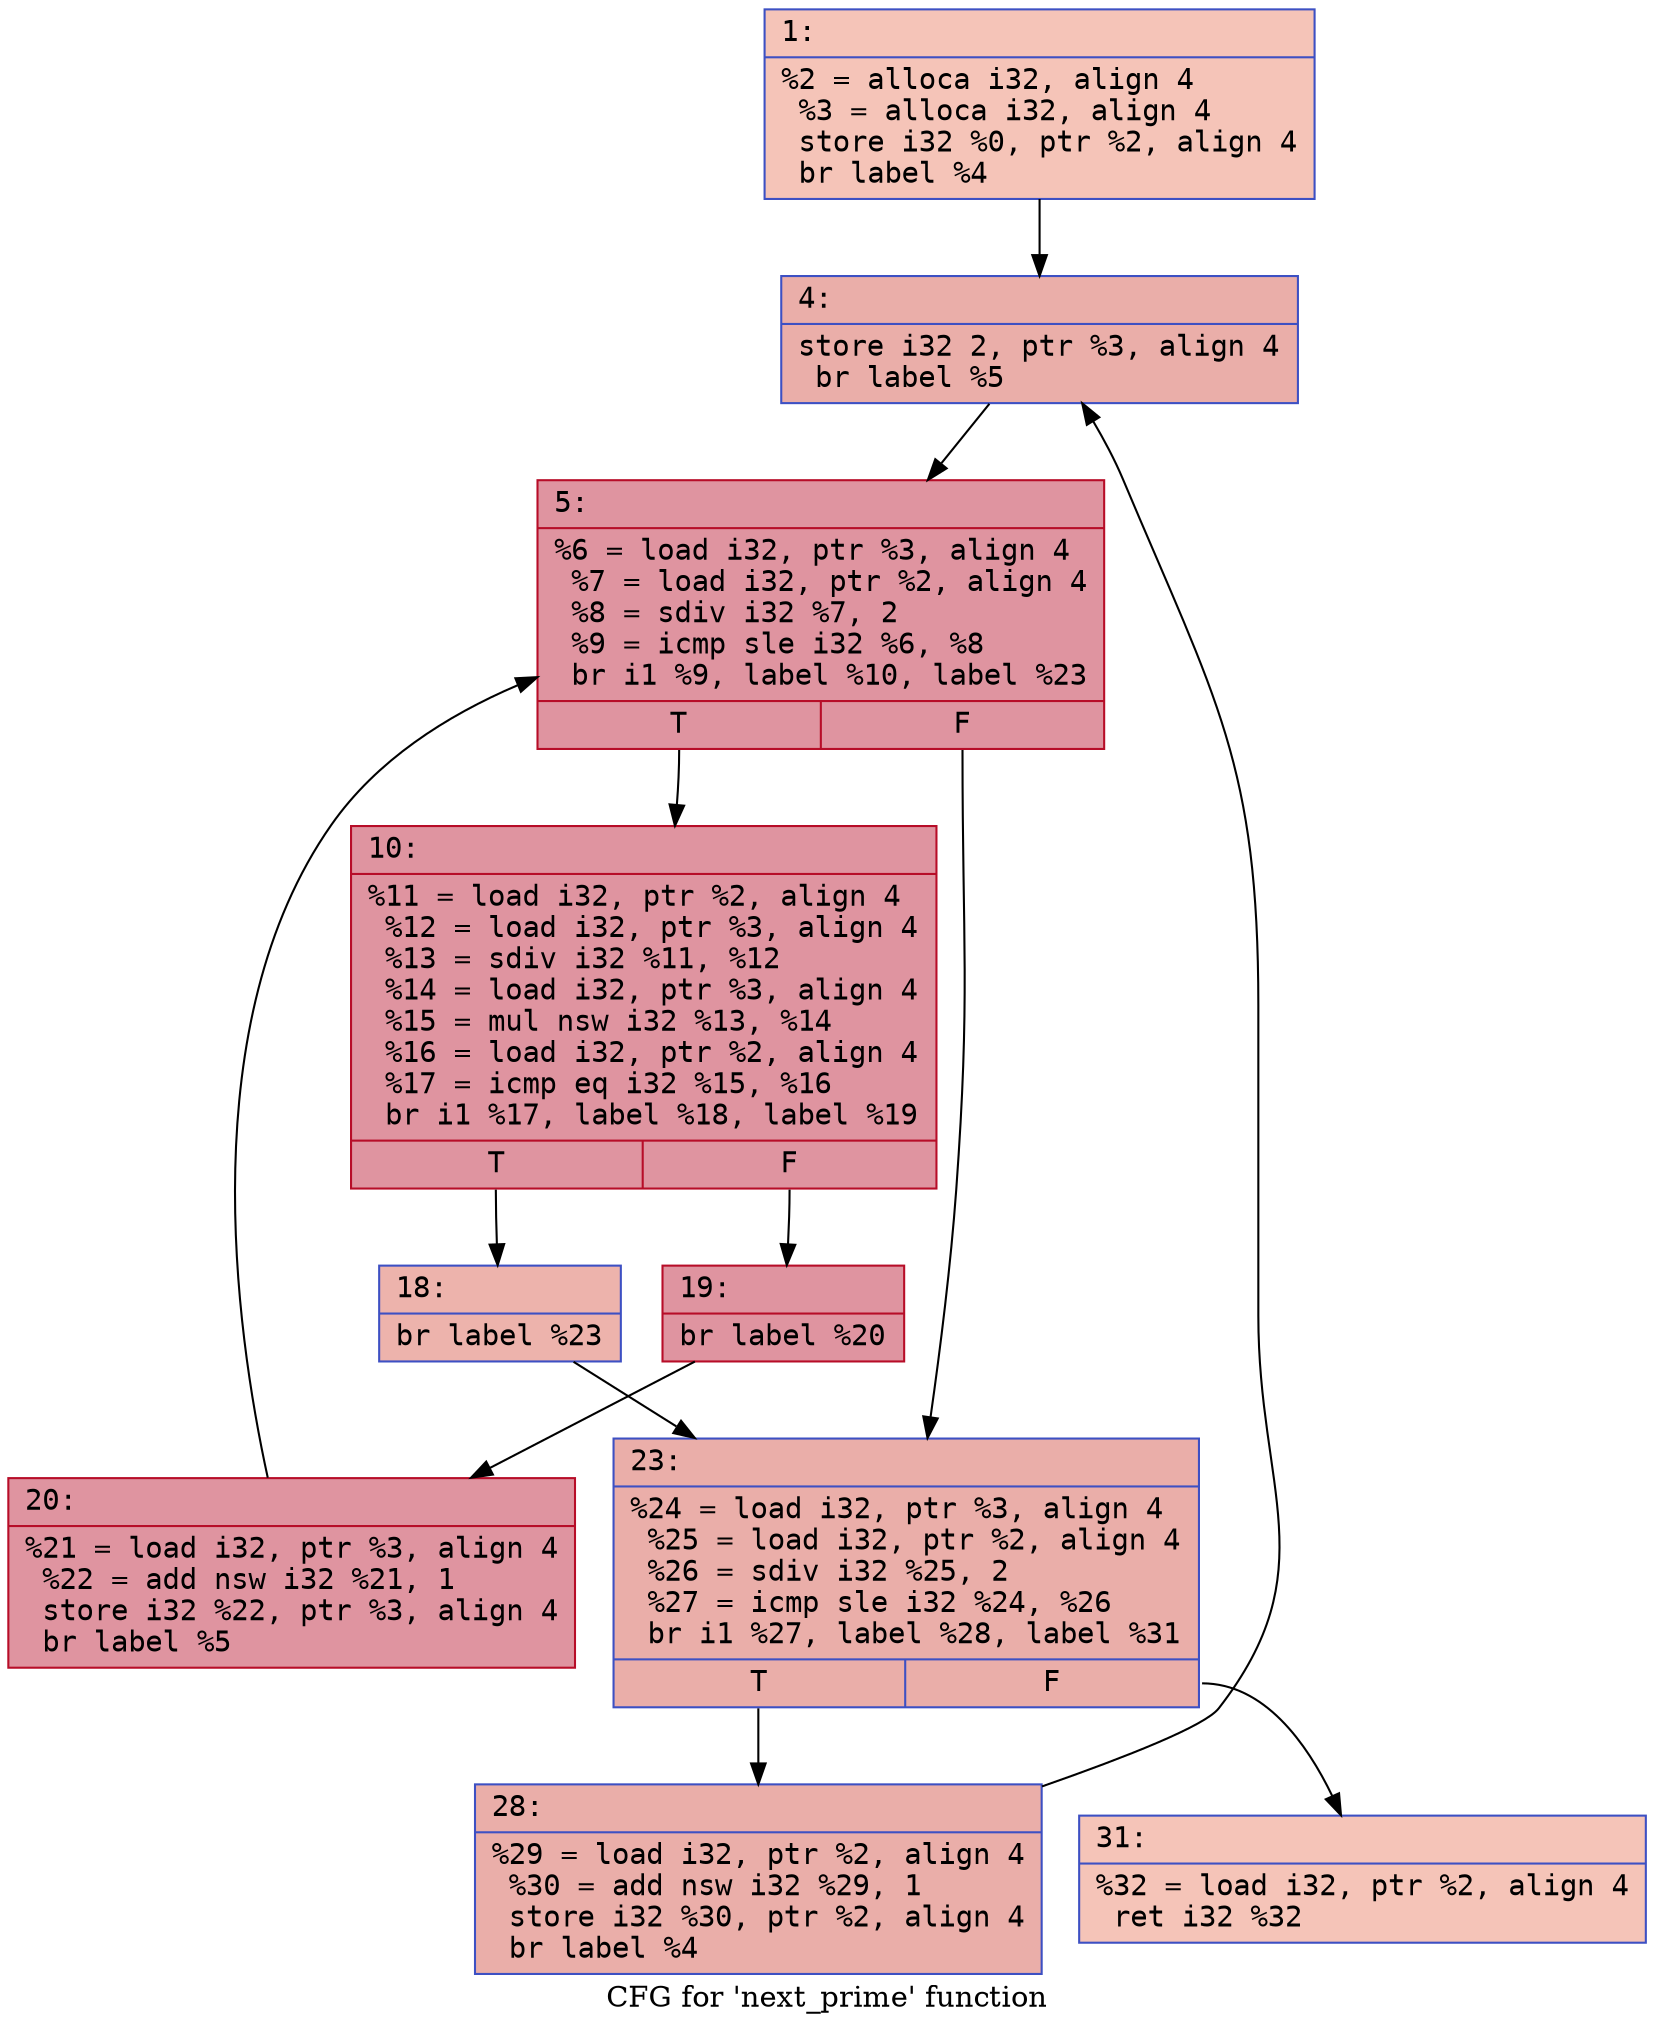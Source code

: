 digraph "CFG for 'next_prime' function" {
	label="CFG for 'next_prime' function";

	Node0x6000003ee990 [shape=record,color="#3d50c3ff", style=filled, fillcolor="#e97a5f70" fontname="Courier",label="{1:\l|  %2 = alloca i32, align 4\l  %3 = alloca i32, align 4\l  store i32 %0, ptr %2, align 4\l  br label %4\l}"];
	Node0x6000003ee990 -> Node0x6000003ee9e0[tooltip="1 -> 4\nProbability 100.00%" ];
	Node0x6000003ee9e0 [shape=record,color="#3d50c3ff", style=filled, fillcolor="#d0473d70" fontname="Courier",label="{4:\l|  store i32 2, ptr %3, align 4\l  br label %5\l}"];
	Node0x6000003ee9e0 -> Node0x6000003eea30[tooltip="4 -> 5\nProbability 100.00%" ];
	Node0x6000003eea30 [shape=record,color="#b70d28ff", style=filled, fillcolor="#b70d2870" fontname="Courier",label="{5:\l|  %6 = load i32, ptr %3, align 4\l  %7 = load i32, ptr %2, align 4\l  %8 = sdiv i32 %7, 2\l  %9 = icmp sle i32 %6, %8\l  br i1 %9, label %10, label %23\l|{<s0>T|<s1>F}}"];
	Node0x6000003eea30:s0 -> Node0x6000003eea80[tooltip="5 -> 10\nProbability 96.88%" ];
	Node0x6000003eea30:s1 -> Node0x6000003eebc0[tooltip="5 -> 23\nProbability 3.12%" ];
	Node0x6000003eea80 [shape=record,color="#b70d28ff", style=filled, fillcolor="#b70d2870" fontname="Courier",label="{10:\l|  %11 = load i32, ptr %2, align 4\l  %12 = load i32, ptr %3, align 4\l  %13 = sdiv i32 %11, %12\l  %14 = load i32, ptr %3, align 4\l  %15 = mul nsw i32 %13, %14\l  %16 = load i32, ptr %2, align 4\l  %17 = icmp eq i32 %15, %16\l  br i1 %17, label %18, label %19\l|{<s0>T|<s1>F}}"];
	Node0x6000003eea80:s0 -> Node0x6000003eead0[tooltip="10 -> 18\nProbability 3.12%" ];
	Node0x6000003eea80:s1 -> Node0x6000003eeb20[tooltip="10 -> 19\nProbability 96.88%" ];
	Node0x6000003eead0 [shape=record,color="#3d50c3ff", style=filled, fillcolor="#d6524470" fontname="Courier",label="{18:\l|  br label %23\l}"];
	Node0x6000003eead0 -> Node0x6000003eebc0[tooltip="18 -> 23\nProbability 100.00%" ];
	Node0x6000003eeb20 [shape=record,color="#b70d28ff", style=filled, fillcolor="#b70d2870" fontname="Courier",label="{19:\l|  br label %20\l}"];
	Node0x6000003eeb20 -> Node0x6000003eeb70[tooltip="19 -> 20\nProbability 100.00%" ];
	Node0x6000003eeb70 [shape=record,color="#b70d28ff", style=filled, fillcolor="#b70d2870" fontname="Courier",label="{20:\l|  %21 = load i32, ptr %3, align 4\l  %22 = add nsw i32 %21, 1\l  store i32 %22, ptr %3, align 4\l  br label %5\l}"];
	Node0x6000003eeb70 -> Node0x6000003eea30[tooltip="20 -> 5\nProbability 100.00%" ];
	Node0x6000003eebc0 [shape=record,color="#3d50c3ff", style=filled, fillcolor="#d0473d70" fontname="Courier",label="{23:\l|  %24 = load i32, ptr %3, align 4\l  %25 = load i32, ptr %2, align 4\l  %26 = sdiv i32 %25, 2\l  %27 = icmp sle i32 %24, %26\l  br i1 %27, label %28, label %31\l|{<s0>T|<s1>F}}"];
	Node0x6000003eebc0:s0 -> Node0x6000003eec10[tooltip="23 -> 28\nProbability 96.88%" ];
	Node0x6000003eebc0:s1 -> Node0x6000003eec60[tooltip="23 -> 31\nProbability 3.12%" ];
	Node0x6000003eec10 [shape=record,color="#3d50c3ff", style=filled, fillcolor="#d0473d70" fontname="Courier",label="{28:\l|  %29 = load i32, ptr %2, align 4\l  %30 = add nsw i32 %29, 1\l  store i32 %30, ptr %2, align 4\l  br label %4\l}"];
	Node0x6000003eec10 -> Node0x6000003ee9e0[tooltip="28 -> 4\nProbability 100.00%" ];
	Node0x6000003eec60 [shape=record,color="#3d50c3ff", style=filled, fillcolor="#e97a5f70" fontname="Courier",label="{31:\l|  %32 = load i32, ptr %2, align 4\l  ret i32 %32\l}"];
}
